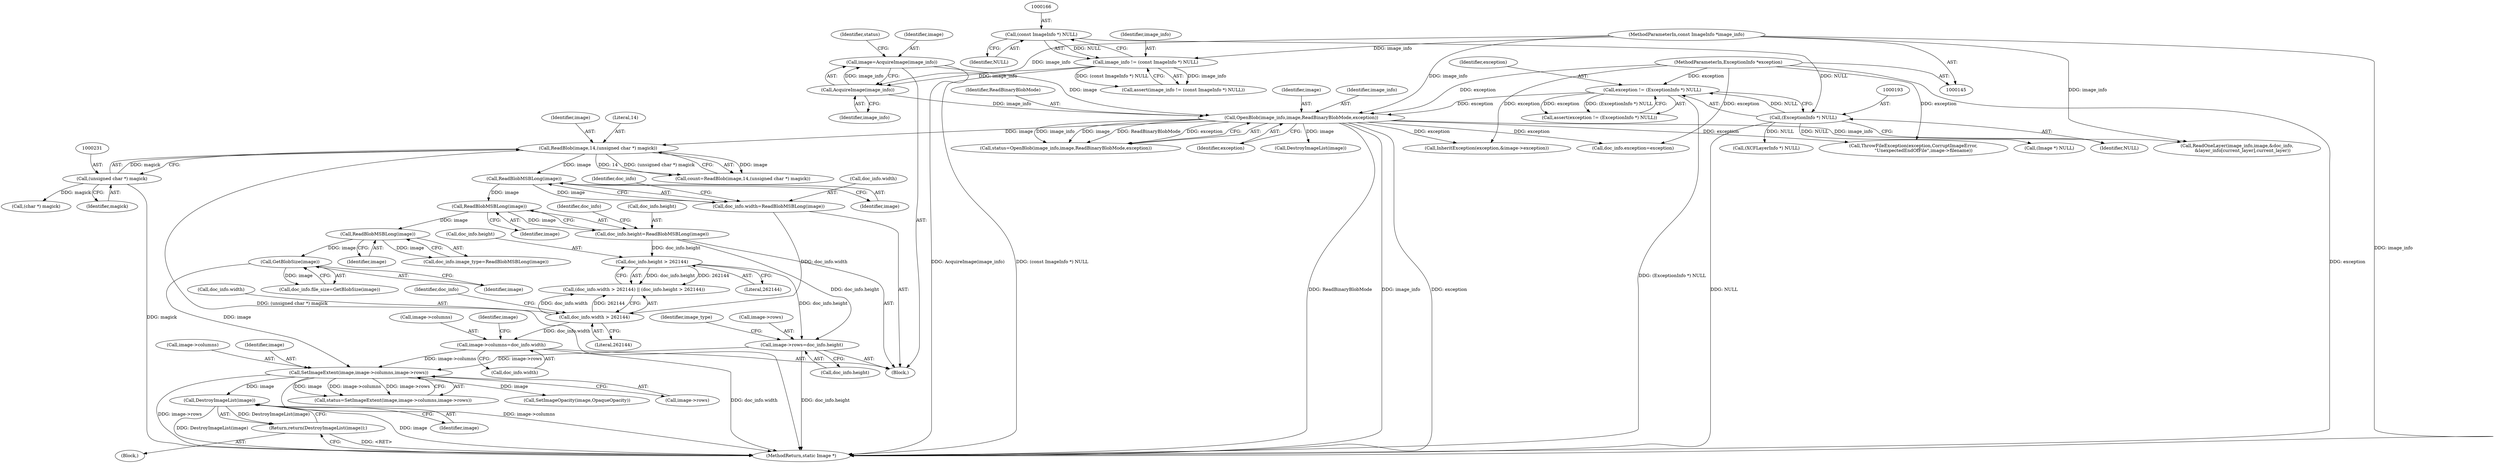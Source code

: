 digraph "0_ImageMagick_d31fec57e9dfb0516deead2053a856e3c71e9751@pointer" {
"1000352" [label="(Call,DestroyImageList(image))"];
"1000332" [label="(Call,SetImageExtent(image,image->columns,image->rows))"];
"1000318" [label="(Call,GetBlobSize(image))"];
"1000293" [label="(Call,ReadBlobMSBLong(image))"];
"1000272" [label="(Call,ReadBlobMSBLong(image))"];
"1000266" [label="(Call,ReadBlobMSBLong(image))"];
"1000227" [label="(Call,ReadBlob(image,14,(unsigned char *) magick))"];
"1000207" [label="(Call,OpenBlob(image_info,image,ReadBinaryBlobMode,exception))"];
"1000203" [label="(Call,AcquireImage(image_info))"];
"1000163" [label="(Call,image_info != (const ImageInfo *) NULL)"];
"1000146" [label="(MethodParameterIn,const ImageInfo *image_info)"];
"1000165" [label="(Call,(const ImageInfo *) NULL)"];
"1000201" [label="(Call,image=AcquireImage(image_info))"];
"1000190" [label="(Call,exception != (ExceptionInfo *) NULL)"];
"1000147" [label="(MethodParameterIn,ExceptionInfo *exception)"];
"1000192" [label="(Call,(ExceptionInfo *) NULL)"];
"1000230" [label="(Call,(unsigned char *) magick)"];
"1000295" [label="(Call,image->columns=doc_info.width)"];
"1000276" [label="(Call,doc_info.width > 262144)"];
"1000262" [label="(Call,doc_info.width=ReadBlobMSBLong(image))"];
"1000302" [label="(Call,image->rows=doc_info.height)"];
"1000281" [label="(Call,doc_info.height > 262144)"];
"1000268" [label="(Call,doc_info.height=ReadBlobMSBLong(image))"];
"1000351" [label="(Return,return(DestroyImageList(image));)"];
"1000189" [label="(Call,assert(exception != (ExceptionInfo *) NULL))"];
"1000295" [label="(Call,image->columns=doc_info.width)"];
"1000293" [label="(Call,ReadBlobMSBLong(image))"];
"1000207" [label="(Call,OpenBlob(image_info,image,ReadBinaryBlobMode,exception))"];
"1000230" [label="(Call,(unsigned char *) magick)"];
"1000191" [label="(Identifier,exception)"];
"1000304" [label="(Identifier,image)"];
"1000345" [label="(Call,InheritException(exception,&image->exception))"];
"1000352" [label="(Call,DestroyImageList(image))"];
"1000330" [label="(Call,status=SetImageExtent(image,image->columns,image->rows))"];
"1000162" [label="(Call,assert(image_info != (const ImageInfo *) NULL))"];
"1000314" [label="(Call,doc_info.file_size=GetBlobSize(image))"];
"1000793" [label="(Call,ReadOneLayer(image_info,image,&doc_info,\n        &layer_info[current_layer],current_layer))"];
"1000285" [label="(Literal,262144)"];
"1000206" [label="(Identifier,status)"];
"1000277" [label="(Call,doc_info.width)"];
"1000204" [label="(Identifier,image_info)"];
"1000302" [label="(Call,image->rows=doc_info.height)"];
"1000232" [label="(Identifier,magick)"];
"1000266" [label="(Call,ReadBlobMSBLong(image))"];
"1000275" [label="(Call,(doc_info.width > 262144) || (doc_info.height > 262144))"];
"1000205" [label="(Call,status=OpenBlob(image_info,image,ReadBinaryBlobMode,exception))"];
"1000319" [label="(Identifier,image)"];
"1000147" [label="(MethodParameterIn,ExceptionInfo *exception)"];
"1000746" [label="(Call,(XCFLayerInfo *) NULL)"];
"1000227" [label="(Call,ReadBlob(image,14,(unsigned char *) magick))"];
"1000165" [label="(Call,(const ImageInfo *) NULL)"];
"1000222" [label="(Call,(Image *) NULL)"];
"1000353" [label="(Identifier,image)"];
"1000344" [label="(Block,)"];
"1000280" [label="(Literal,262144)"];
"1000201" [label="(Call,image=AcquireImage(image_info))"];
"1000209" [label="(Identifier,image)"];
"1000351" [label="(Return,return(DestroyImageList(image));)"];
"1000164" [label="(Identifier,image_info)"];
"1000268" [label="(Call,doc_info.height=ReadBlobMSBLong(image))"];
"1000332" [label="(Call,SetImageExtent(image,image->columns,image->rows))"];
"1000299" [label="(Call,doc_info.width)"];
"1000270" [label="(Identifier,doc_info)"];
"1000240" [label="(Call,(char *) magick)"];
"1000276" [label="(Call,doc_info.width > 262144)"];
"1000190" [label="(Call,exception != (ExceptionInfo *) NULL)"];
"1000208" [label="(Identifier,image_info)"];
"1000257" [label="(Call,doc_info.exception=exception)"];
"1000211" [label="(Identifier,exception)"];
"1000272" [label="(Call,ReadBlobMSBLong(image))"];
"1000263" [label="(Call,doc_info.width)"];
"1000294" [label="(Identifier,image)"];
"1000192" [label="(Call,(ExceptionInfo *) NULL)"];
"1000310" [label="(Identifier,image_type)"];
"1000210" [label="(Identifier,ReadBinaryBlobMode)"];
"1000334" [label="(Call,image->columns)"];
"1000203" [label="(Call,AcquireImage(image_info))"];
"1000296" [label="(Call,image->columns)"];
"1000202" [label="(Identifier,image)"];
"1000146" [label="(MethodParameterIn,const ImageInfo *image_info)"];
"1000700" [label="(Call,ThrowFileException(exception,CorruptImageError,\n              \"UnexpectedEndOfFile\",image->filename))"];
"1000283" [label="(Identifier,doc_info)"];
"1000219" [label="(Call,DestroyImageList(image))"];
"1000267" [label="(Identifier,image)"];
"1000163" [label="(Call,image_info != (const ImageInfo *) NULL)"];
"1000303" [label="(Call,image->rows)"];
"1000278" [label="(Identifier,doc_info)"];
"1000167" [label="(Identifier,NULL)"];
"1000333" [label="(Identifier,image)"];
"1000194" [label="(Identifier,NULL)"];
"1000225" [label="(Call,count=ReadBlob(image,14,(unsigned char *) magick))"];
"1000999" [label="(MethodReturn,static Image *)"];
"1000262" [label="(Call,doc_info.width=ReadBlobMSBLong(image))"];
"1000318" [label="(Call,GetBlobSize(image))"];
"1000281" [label="(Call,doc_info.height > 262144)"];
"1000306" [label="(Call,doc_info.height)"];
"1000269" [label="(Call,doc_info.height)"];
"1000282" [label="(Call,doc_info.height)"];
"1000228" [label="(Identifier,image)"];
"1000273" [label="(Identifier,image)"];
"1000378" [label="(Call,SetImageOpacity(image,OpaqueOpacity))"];
"1000289" [label="(Call,doc_info.image_type=ReadBlobMSBLong(image))"];
"1000337" [label="(Call,image->rows)"];
"1000148" [label="(Block,)"];
"1000229" [label="(Literal,14)"];
"1000352" -> "1000351"  [label="AST: "];
"1000352" -> "1000353"  [label="CFG: "];
"1000353" -> "1000352"  [label="AST: "];
"1000351" -> "1000352"  [label="CFG: "];
"1000352" -> "1000999"  [label="DDG: image"];
"1000352" -> "1000999"  [label="DDG: DestroyImageList(image)"];
"1000352" -> "1000351"  [label="DDG: DestroyImageList(image)"];
"1000332" -> "1000352"  [label="DDG: image"];
"1000332" -> "1000330"  [label="AST: "];
"1000332" -> "1000337"  [label="CFG: "];
"1000333" -> "1000332"  [label="AST: "];
"1000334" -> "1000332"  [label="AST: "];
"1000337" -> "1000332"  [label="AST: "];
"1000330" -> "1000332"  [label="CFG: "];
"1000332" -> "1000999"  [label="DDG: image->columns"];
"1000332" -> "1000999"  [label="DDG: image->rows"];
"1000332" -> "1000330"  [label="DDG: image"];
"1000332" -> "1000330"  [label="DDG: image->columns"];
"1000332" -> "1000330"  [label="DDG: image->rows"];
"1000318" -> "1000332"  [label="DDG: image"];
"1000295" -> "1000332"  [label="DDG: image->columns"];
"1000302" -> "1000332"  [label="DDG: image->rows"];
"1000332" -> "1000378"  [label="DDG: image"];
"1000318" -> "1000314"  [label="AST: "];
"1000318" -> "1000319"  [label="CFG: "];
"1000319" -> "1000318"  [label="AST: "];
"1000314" -> "1000318"  [label="CFG: "];
"1000318" -> "1000314"  [label="DDG: image"];
"1000293" -> "1000318"  [label="DDG: image"];
"1000293" -> "1000289"  [label="AST: "];
"1000293" -> "1000294"  [label="CFG: "];
"1000294" -> "1000293"  [label="AST: "];
"1000289" -> "1000293"  [label="CFG: "];
"1000293" -> "1000289"  [label="DDG: image"];
"1000272" -> "1000293"  [label="DDG: image"];
"1000272" -> "1000268"  [label="AST: "];
"1000272" -> "1000273"  [label="CFG: "];
"1000273" -> "1000272"  [label="AST: "];
"1000268" -> "1000272"  [label="CFG: "];
"1000272" -> "1000268"  [label="DDG: image"];
"1000266" -> "1000272"  [label="DDG: image"];
"1000266" -> "1000262"  [label="AST: "];
"1000266" -> "1000267"  [label="CFG: "];
"1000267" -> "1000266"  [label="AST: "];
"1000262" -> "1000266"  [label="CFG: "];
"1000266" -> "1000262"  [label="DDG: image"];
"1000227" -> "1000266"  [label="DDG: image"];
"1000227" -> "1000225"  [label="AST: "];
"1000227" -> "1000230"  [label="CFG: "];
"1000228" -> "1000227"  [label="AST: "];
"1000229" -> "1000227"  [label="AST: "];
"1000230" -> "1000227"  [label="AST: "];
"1000225" -> "1000227"  [label="CFG: "];
"1000227" -> "1000999"  [label="DDG: (unsigned char *) magick"];
"1000227" -> "1000225"  [label="DDG: image"];
"1000227" -> "1000225"  [label="DDG: 14"];
"1000227" -> "1000225"  [label="DDG: (unsigned char *) magick"];
"1000207" -> "1000227"  [label="DDG: image"];
"1000230" -> "1000227"  [label="DDG: magick"];
"1000207" -> "1000205"  [label="AST: "];
"1000207" -> "1000211"  [label="CFG: "];
"1000208" -> "1000207"  [label="AST: "];
"1000209" -> "1000207"  [label="AST: "];
"1000210" -> "1000207"  [label="AST: "];
"1000211" -> "1000207"  [label="AST: "];
"1000205" -> "1000207"  [label="CFG: "];
"1000207" -> "1000999"  [label="DDG: ReadBinaryBlobMode"];
"1000207" -> "1000999"  [label="DDG: image_info"];
"1000207" -> "1000999"  [label="DDG: exception"];
"1000207" -> "1000205"  [label="DDG: image_info"];
"1000207" -> "1000205"  [label="DDG: image"];
"1000207" -> "1000205"  [label="DDG: ReadBinaryBlobMode"];
"1000207" -> "1000205"  [label="DDG: exception"];
"1000203" -> "1000207"  [label="DDG: image_info"];
"1000146" -> "1000207"  [label="DDG: image_info"];
"1000201" -> "1000207"  [label="DDG: image"];
"1000190" -> "1000207"  [label="DDG: exception"];
"1000147" -> "1000207"  [label="DDG: exception"];
"1000207" -> "1000219"  [label="DDG: image"];
"1000207" -> "1000257"  [label="DDG: exception"];
"1000207" -> "1000345"  [label="DDG: exception"];
"1000207" -> "1000700"  [label="DDG: exception"];
"1000207" -> "1000793"  [label="DDG: image_info"];
"1000203" -> "1000201"  [label="AST: "];
"1000203" -> "1000204"  [label="CFG: "];
"1000204" -> "1000203"  [label="AST: "];
"1000201" -> "1000203"  [label="CFG: "];
"1000203" -> "1000201"  [label="DDG: image_info"];
"1000163" -> "1000203"  [label="DDG: image_info"];
"1000146" -> "1000203"  [label="DDG: image_info"];
"1000163" -> "1000162"  [label="AST: "];
"1000163" -> "1000165"  [label="CFG: "];
"1000164" -> "1000163"  [label="AST: "];
"1000165" -> "1000163"  [label="AST: "];
"1000162" -> "1000163"  [label="CFG: "];
"1000163" -> "1000999"  [label="DDG: (const ImageInfo *) NULL"];
"1000163" -> "1000162"  [label="DDG: image_info"];
"1000163" -> "1000162"  [label="DDG: (const ImageInfo *) NULL"];
"1000146" -> "1000163"  [label="DDG: image_info"];
"1000165" -> "1000163"  [label="DDG: NULL"];
"1000146" -> "1000145"  [label="AST: "];
"1000146" -> "1000999"  [label="DDG: image_info"];
"1000146" -> "1000793"  [label="DDG: image_info"];
"1000165" -> "1000167"  [label="CFG: "];
"1000166" -> "1000165"  [label="AST: "];
"1000167" -> "1000165"  [label="AST: "];
"1000165" -> "1000192"  [label="DDG: NULL"];
"1000201" -> "1000148"  [label="AST: "];
"1000202" -> "1000201"  [label="AST: "];
"1000206" -> "1000201"  [label="CFG: "];
"1000201" -> "1000999"  [label="DDG: AcquireImage(image_info)"];
"1000190" -> "1000189"  [label="AST: "];
"1000190" -> "1000192"  [label="CFG: "];
"1000191" -> "1000190"  [label="AST: "];
"1000192" -> "1000190"  [label="AST: "];
"1000189" -> "1000190"  [label="CFG: "];
"1000190" -> "1000999"  [label="DDG: (ExceptionInfo *) NULL"];
"1000190" -> "1000189"  [label="DDG: exception"];
"1000190" -> "1000189"  [label="DDG: (ExceptionInfo *) NULL"];
"1000147" -> "1000190"  [label="DDG: exception"];
"1000192" -> "1000190"  [label="DDG: NULL"];
"1000147" -> "1000145"  [label="AST: "];
"1000147" -> "1000999"  [label="DDG: exception"];
"1000147" -> "1000257"  [label="DDG: exception"];
"1000147" -> "1000345"  [label="DDG: exception"];
"1000147" -> "1000700"  [label="DDG: exception"];
"1000192" -> "1000194"  [label="CFG: "];
"1000193" -> "1000192"  [label="AST: "];
"1000194" -> "1000192"  [label="AST: "];
"1000192" -> "1000999"  [label="DDG: NULL"];
"1000192" -> "1000222"  [label="DDG: NULL"];
"1000192" -> "1000746"  [label="DDG: NULL"];
"1000230" -> "1000232"  [label="CFG: "];
"1000231" -> "1000230"  [label="AST: "];
"1000232" -> "1000230"  [label="AST: "];
"1000230" -> "1000999"  [label="DDG: magick"];
"1000230" -> "1000240"  [label="DDG: magick"];
"1000295" -> "1000148"  [label="AST: "];
"1000295" -> "1000299"  [label="CFG: "];
"1000296" -> "1000295"  [label="AST: "];
"1000299" -> "1000295"  [label="AST: "];
"1000304" -> "1000295"  [label="CFG: "];
"1000295" -> "1000999"  [label="DDG: doc_info.width"];
"1000276" -> "1000295"  [label="DDG: doc_info.width"];
"1000276" -> "1000275"  [label="AST: "];
"1000276" -> "1000280"  [label="CFG: "];
"1000277" -> "1000276"  [label="AST: "];
"1000280" -> "1000276"  [label="AST: "];
"1000283" -> "1000276"  [label="CFG: "];
"1000275" -> "1000276"  [label="CFG: "];
"1000276" -> "1000275"  [label="DDG: doc_info.width"];
"1000276" -> "1000275"  [label="DDG: 262144"];
"1000262" -> "1000276"  [label="DDG: doc_info.width"];
"1000262" -> "1000148"  [label="AST: "];
"1000263" -> "1000262"  [label="AST: "];
"1000270" -> "1000262"  [label="CFG: "];
"1000302" -> "1000148"  [label="AST: "];
"1000302" -> "1000306"  [label="CFG: "];
"1000303" -> "1000302"  [label="AST: "];
"1000306" -> "1000302"  [label="AST: "];
"1000310" -> "1000302"  [label="CFG: "];
"1000302" -> "1000999"  [label="DDG: doc_info.height"];
"1000281" -> "1000302"  [label="DDG: doc_info.height"];
"1000268" -> "1000302"  [label="DDG: doc_info.height"];
"1000281" -> "1000275"  [label="AST: "];
"1000281" -> "1000285"  [label="CFG: "];
"1000282" -> "1000281"  [label="AST: "];
"1000285" -> "1000281"  [label="AST: "];
"1000275" -> "1000281"  [label="CFG: "];
"1000281" -> "1000275"  [label="DDG: doc_info.height"];
"1000281" -> "1000275"  [label="DDG: 262144"];
"1000268" -> "1000281"  [label="DDG: doc_info.height"];
"1000268" -> "1000148"  [label="AST: "];
"1000269" -> "1000268"  [label="AST: "];
"1000278" -> "1000268"  [label="CFG: "];
"1000351" -> "1000344"  [label="AST: "];
"1000999" -> "1000351"  [label="CFG: "];
"1000351" -> "1000999"  [label="DDG: <RET>"];
}
